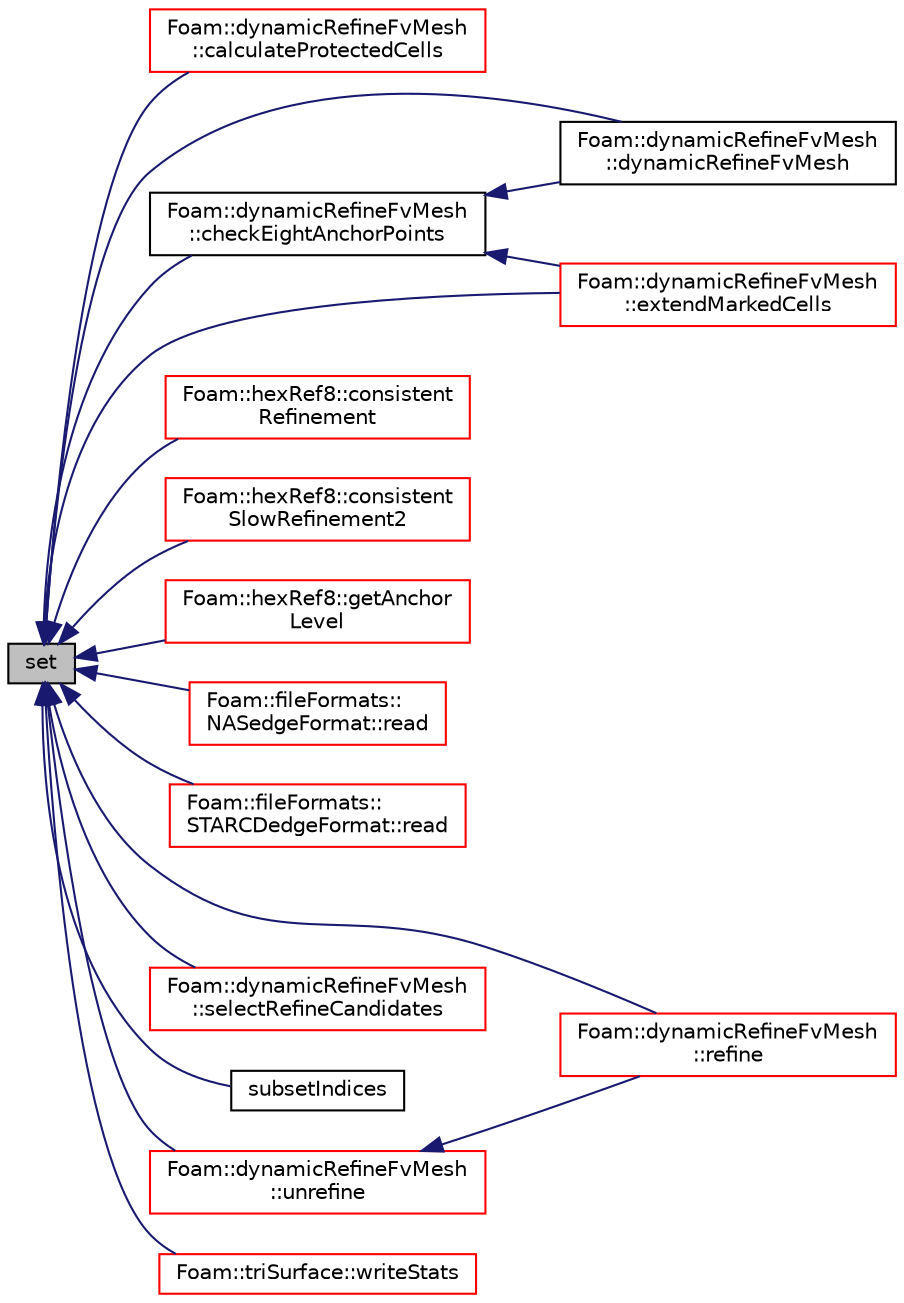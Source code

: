 digraph "set"
{
  bgcolor="transparent";
  edge [fontname="Helvetica",fontsize="10",labelfontname="Helvetica",labelfontsize="10"];
  node [fontname="Helvetica",fontsize="10",shape=record];
  rankdir="LR";
  Node1 [label="set",height=0.2,width=0.4,color="black", fillcolor="grey75", style="filled", fontcolor="black"];
  Node1 -> Node2 [dir="back",color="midnightblue",fontsize="10",style="solid",fontname="Helvetica"];
  Node2 [label="Foam::dynamicRefineFvMesh\l::calculateProtectedCells",height=0.2,width=0.4,color="red",URL="$a00615.html#af8b71b6dfea140fadda62a66877729e8",tooltip="Calculate cells that cannot be refined since would trigger. "];
  Node1 -> Node3 [dir="back",color="midnightblue",fontsize="10",style="solid",fontname="Helvetica"];
  Node3 [label="Foam::dynamicRefineFvMesh\l::checkEightAnchorPoints",height=0.2,width=0.4,color="black",URL="$a00615.html#a52b57b02a91a3c5a3957b9dc2e6a423c",tooltip="Check all cells have 8 anchor points. "];
  Node3 -> Node4 [dir="back",color="midnightblue",fontsize="10",style="solid",fontname="Helvetica"];
  Node4 [label="Foam::dynamicRefineFvMesh\l::dynamicRefineFvMesh",height=0.2,width=0.4,color="black",URL="$a00615.html#adb7d4548e6fcf38f86bf13798cef53eb",tooltip="Construct from IOobject. "];
  Node3 -> Node5 [dir="back",color="midnightblue",fontsize="10",style="solid",fontname="Helvetica"];
  Node5 [label="Foam::dynamicRefineFvMesh\l::extendMarkedCells",height=0.2,width=0.4,color="red",URL="$a00615.html#a5b890a255cc04bd452980b3be0647342",tooltip="Extend markedCell with cell-face-cell. "];
  Node1 -> Node6 [dir="back",color="midnightblue",fontsize="10",style="solid",fontname="Helvetica"];
  Node6 [label="Foam::hexRef8::consistent\lRefinement",height=0.2,width=0.4,color="red",URL="$a01022.html#af4dc9e243358f0c57fc3499da2b87bf6",tooltip="Given valid mesh and current cell level and proposed. "];
  Node1 -> Node7 [dir="back",color="midnightblue",fontsize="10",style="solid",fontname="Helvetica"];
  Node7 [label="Foam::hexRef8::consistent\lSlowRefinement2",height=0.2,width=0.4,color="red",URL="$a01022.html#ac6ddabf79074c4c7cc1cfe6908d6c4a9",tooltip="Like consistentSlowRefinement but uses different meshWave. "];
  Node1 -> Node4 [dir="back",color="midnightblue",fontsize="10",style="solid",fontname="Helvetica"];
  Node1 -> Node5 [dir="back",color="midnightblue",fontsize="10",style="solid",fontname="Helvetica"];
  Node1 -> Node8 [dir="back",color="midnightblue",fontsize="10",style="solid",fontname="Helvetica"];
  Node8 [label="Foam::hexRef8::getAnchor\lLevel",height=0.2,width=0.4,color="red",URL="$a01022.html#a0abcd99a610e037c74e2266ba4ae2418",tooltip="Gets level such that the face has four points <= level. "];
  Node1 -> Node9 [dir="back",color="midnightblue",fontsize="10",style="solid",fontname="Helvetica"];
  Node9 [label="Foam::fileFormats::\lNASedgeFormat::read",height=0.2,width=0.4,color="red",URL="$a01603.html#a464ebd67acbdff0014d4dae69e3ec4be",tooltip="Read from a file. "];
  Node1 -> Node10 [dir="back",color="midnightblue",fontsize="10",style="solid",fontname="Helvetica"];
  Node10 [label="Foam::fileFormats::\lSTARCDedgeFormat::read",height=0.2,width=0.4,color="red",URL="$a02505.html#a464ebd67acbdff0014d4dae69e3ec4be",tooltip="Read from file. "];
  Node1 -> Node11 [dir="back",color="midnightblue",fontsize="10",style="solid",fontname="Helvetica"];
  Node11 [label="Foam::dynamicRefineFvMesh\l::refine",height=0.2,width=0.4,color="red",URL="$a00615.html#a4cc059364e8fc86931758f25f0503d7e",tooltip="Refine cells. Update mesh and fields. "];
  Node1 -> Node12 [dir="back",color="midnightblue",fontsize="10",style="solid",fontname="Helvetica"];
  Node12 [label="Foam::dynamicRefineFvMesh\l::selectRefineCandidates",height=0.2,width=0.4,color="red",URL="$a00615.html#acc3999658d9a129b5dfd99c03785e4af",tooltip="Select candidate cells for refinement. "];
  Node1 -> Node13 [dir="back",color="midnightblue",fontsize="10",style="solid",fontname="Helvetica"];
  Node13 [label="subsetIndices",height=0.2,width=0.4,color="black",URL="$a01793.html#a8b2d108f63573712c183d737db3917a8"];
  Node1 -> Node14 [dir="back",color="midnightblue",fontsize="10",style="solid",fontname="Helvetica"];
  Node14 [label="Foam::dynamicRefineFvMesh\l::unrefine",height=0.2,width=0.4,color="red",URL="$a00615.html#adade44a7507ea6fc270d918b362ca6c1",tooltip="Unrefine cells. Gets passed in centre points of cells to combine. "];
  Node14 -> Node11 [dir="back",color="midnightblue",fontsize="10",style="solid",fontname="Helvetica"];
  Node1 -> Node15 [dir="back",color="midnightblue",fontsize="10",style="solid",fontname="Helvetica"];
  Node15 [label="Foam::triSurface::writeStats",height=0.2,width=0.4,color="red",URL="$a02757.html#ac299ea1cad7e40cf1f599efeabb9baba",tooltip="Write some statistics. "];
}
